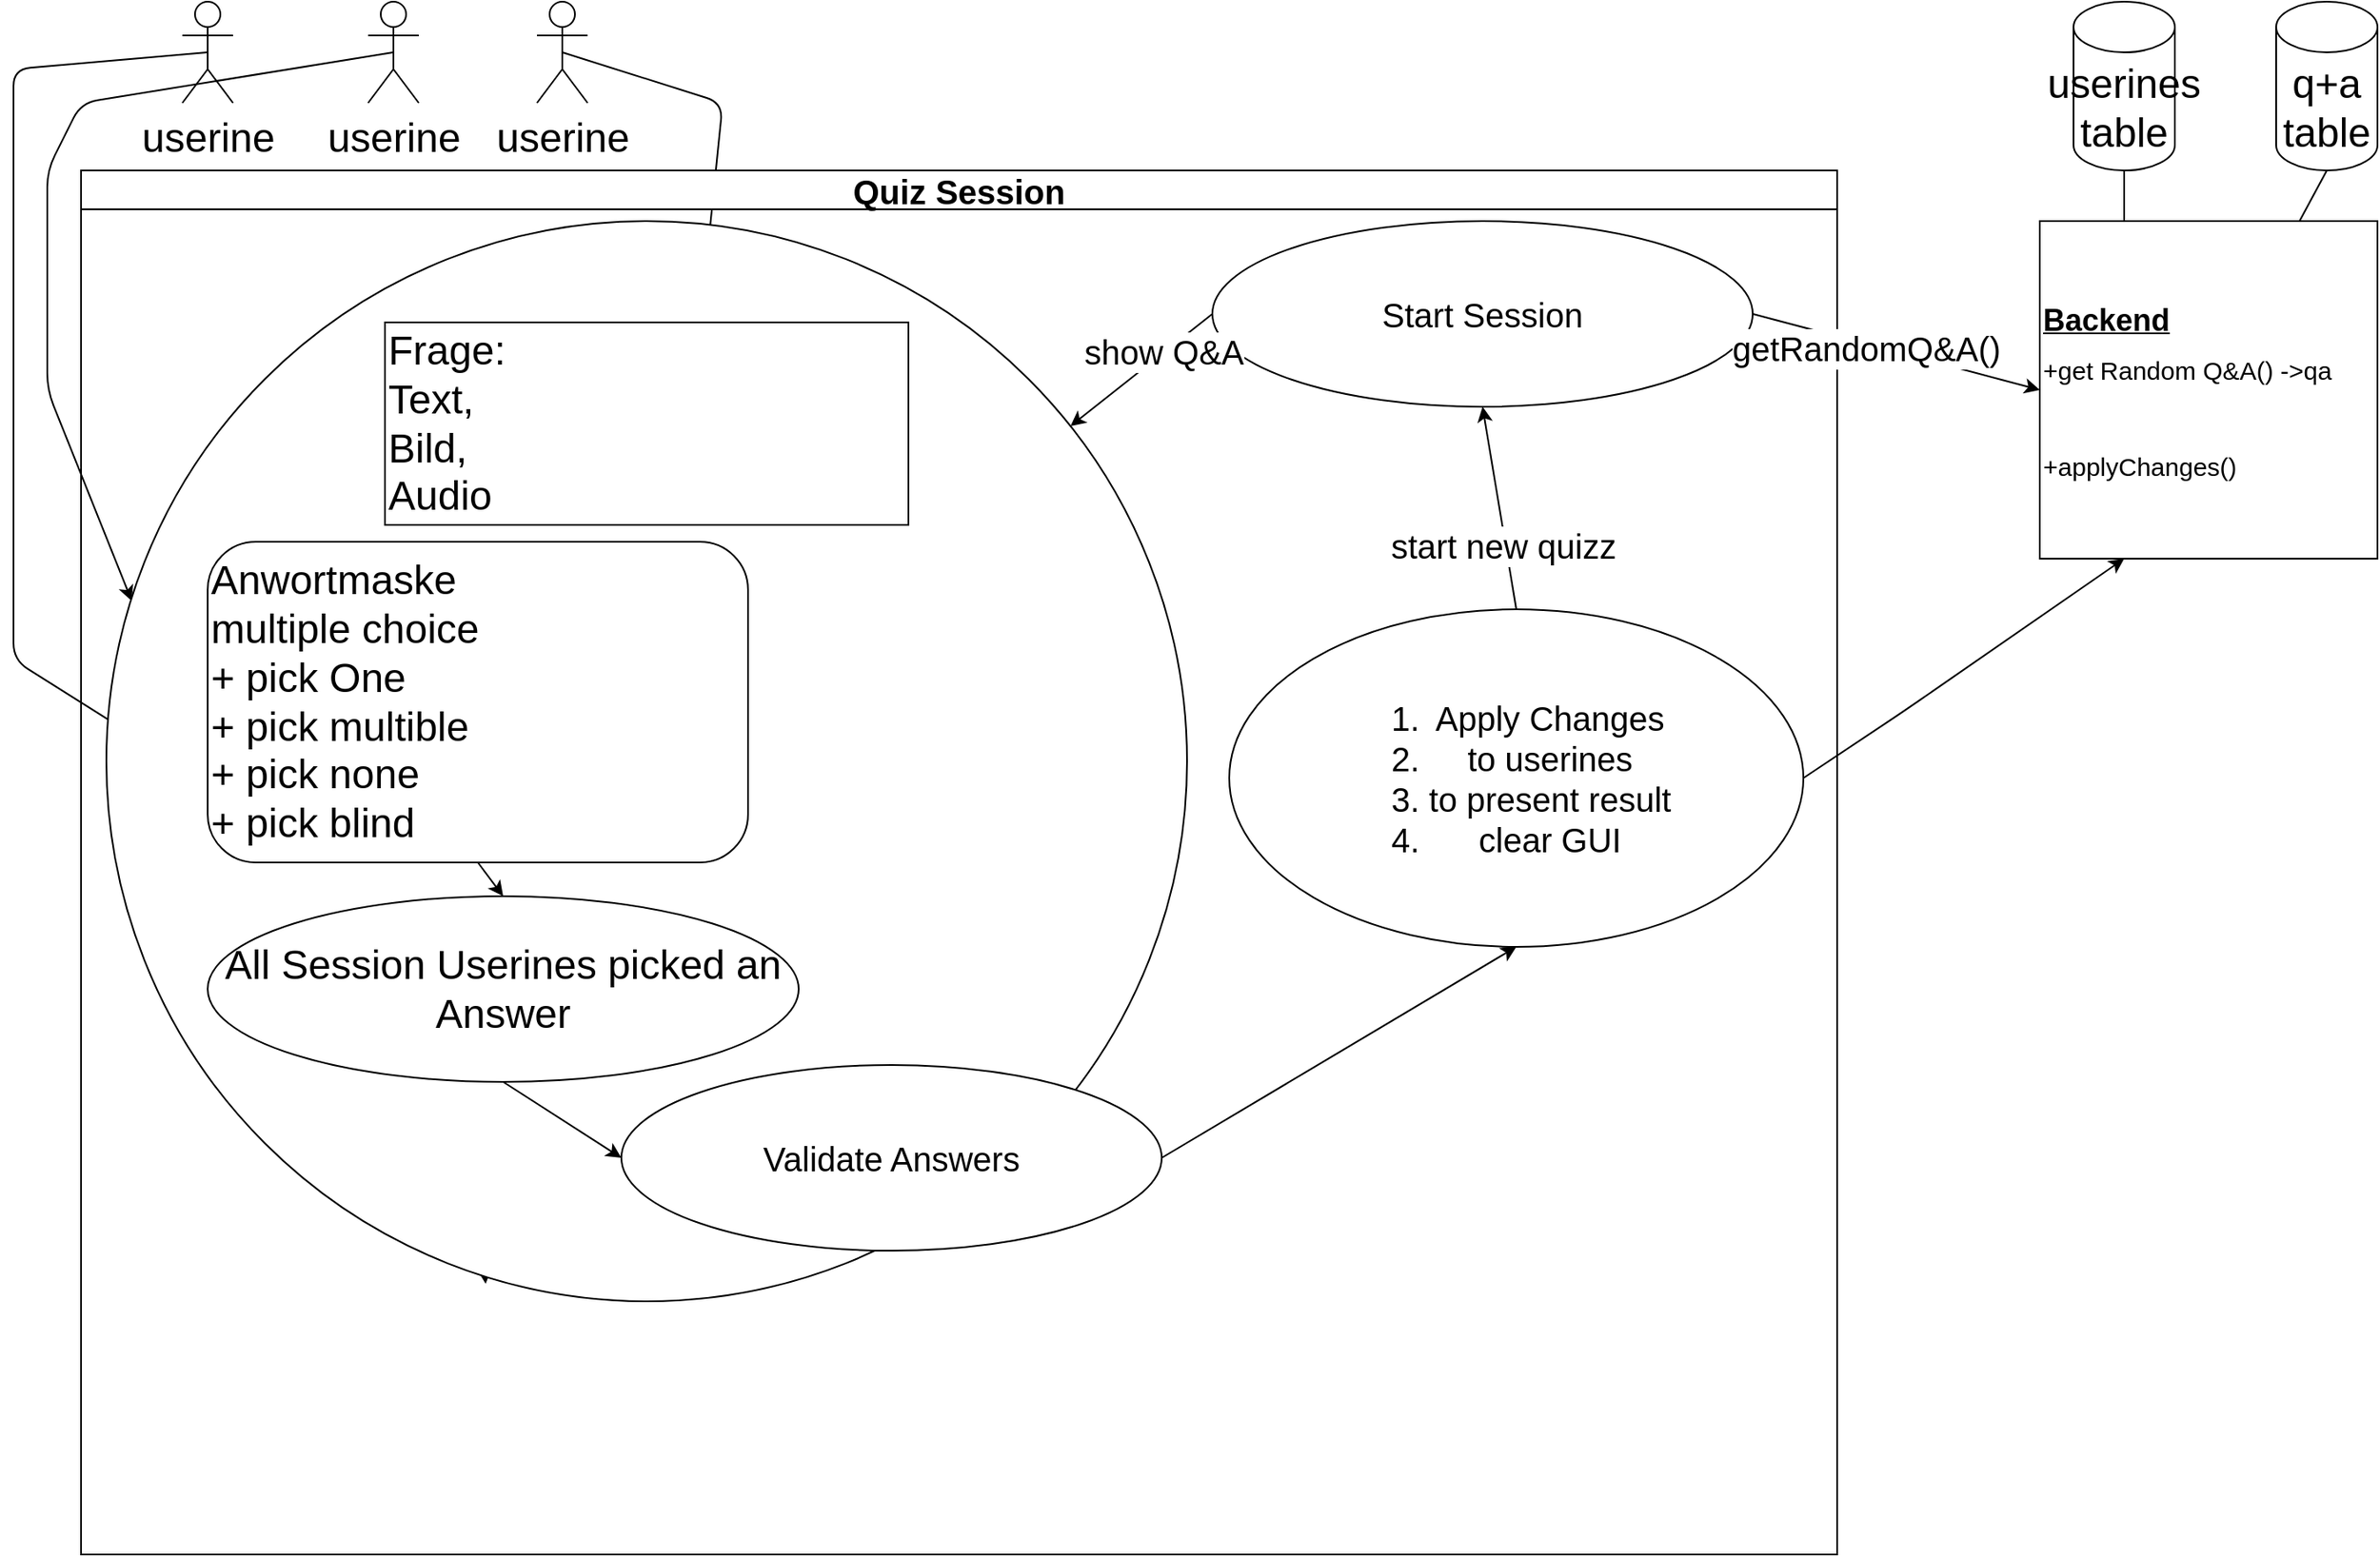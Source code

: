 <mxfile>
    <diagram id="uNC0XxtM1fcTX4ZFAUFy" name="Page-1">
        <mxGraphModel dx="1781" dy="1519" grid="1" gridSize="10" guides="1" tooltips="1" connect="1" arrows="1" fold="1" page="1" pageScale="1" pageWidth="1600" pageHeight="900" math="0" shadow="0">
            <root>
                <mxCell id="0"/>
                <mxCell id="1" parent="0"/>
                <mxCell id="42" style="edgeStyle=none;html=1;exitX=0.5;exitY=0.5;exitDx=0;exitDy=0;exitPerimeter=0;fontSize=20;entryX=0;entryY=0.75;entryDx=0;entryDy=0;" edge="1" parent="1" source="4" target="41">
                    <mxGeometry relative="1" as="geometry">
                        <mxPoint x="30" y="60" as="targetPoint"/>
                        <Array as="points">
                            <mxPoint x="20" y="60"/>
                            <mxPoint x="20" y="410"/>
                        </Array>
                    </mxGeometry>
                </mxCell>
                <mxCell id="4" value="userine" style="shape=umlActor;verticalLabelPosition=bottom;verticalAlign=top;html=1;outlineConnect=0;fontSize=24;" vertex="1" parent="1">
                    <mxGeometry x="120" y="20" width="30" height="60" as="geometry"/>
                </mxCell>
                <mxCell id="10" style="edgeStyle=none;html=1;exitX=0.5;exitY=0.5;exitDx=0;exitDy=0;exitPerimeter=0;fontSize=24;entryX=0;entryY=0.5;entryDx=0;entryDy=0;" edge="1" parent="1" source="5">
                    <mxGeometry relative="1" as="geometry">
                        <mxPoint x="90" y="375" as="targetPoint"/>
                        <Array as="points">
                            <mxPoint x="60" y="80"/>
                            <mxPoint x="40" y="120"/>
                            <mxPoint x="40" y="250"/>
                        </Array>
                    </mxGeometry>
                </mxCell>
                <mxCell id="5" value="userine" style="shape=umlActor;verticalLabelPosition=bottom;verticalAlign=top;html=1;outlineConnect=0;fontSize=24;" vertex="1" parent="1">
                    <mxGeometry x="230" y="20" width="30" height="60" as="geometry"/>
                </mxCell>
                <mxCell id="12" style="edgeStyle=none;html=1;exitX=0.5;exitY=0.5;exitDx=0;exitDy=0;exitPerimeter=0;entryX=1;entryY=0.5;entryDx=0;entryDy=0;fontSize=24;" edge="1" parent="1" source="6">
                    <mxGeometry relative="1" as="geometry">
                        <mxPoint x="410" y="375" as="targetPoint"/>
                        <Array as="points">
                            <mxPoint x="440" y="80"/>
                        </Array>
                    </mxGeometry>
                </mxCell>
                <mxCell id="6" value="userine" style="shape=umlActor;verticalLabelPosition=bottom;verticalAlign=top;html=1;outlineConnect=0;fontSize=24;" vertex="1" parent="1">
                    <mxGeometry x="330" y="20" width="30" height="60" as="geometry"/>
                </mxCell>
                <mxCell id="14" value="" style="endArrow=classic;html=1;fontSize=24;exitX=0.5;exitY=1;exitDx=0;exitDy=0;entryX=0.5;entryY=0;entryDx=0;entryDy=0;" edge="1" parent="1">
                    <mxGeometry width="50" height="50" relative="1" as="geometry">
                        <mxPoint x="250" y="470" as="sourcePoint"/>
                        <mxPoint x="295" y="570" as="targetPoint"/>
                    </mxGeometry>
                </mxCell>
                <mxCell id="17" value="q+a table" style="shape=cylinder3;whiteSpace=wrap;html=1;boundedLbl=1;backgroundOutline=1;size=15;fontSize=24;" vertex="1" parent="1">
                    <mxGeometry x="1360" y="20" width="60" height="100" as="geometry"/>
                </mxCell>
                <mxCell id="19" value="&lt;font style=&quot;&quot;&gt;&lt;font style=&quot;font-size: 18px;&quot;&gt;&lt;b&gt;&lt;u&gt;Backend&lt;/u&gt;&lt;/b&gt;&lt;/font&gt;&lt;br style=&quot;&quot;&gt;&lt;span style=&quot;font-size: 15px;&quot;&gt;+get Random Q&amp;amp;A() -&amp;gt;qa&lt;/span&gt;&lt;br&gt;&lt;br&gt;&lt;span style=&quot;font-size: 15px;&quot;&gt;+applyChanges()&lt;/span&gt;&lt;br&gt;&lt;/font&gt;" style="whiteSpace=wrap;html=1;aspect=fixed;fontSize=24;align=left;" vertex="1" parent="1">
                    <mxGeometry x="1220" y="150" width="200" height="200" as="geometry"/>
                </mxCell>
                <mxCell id="23" value="Quiz Session" style="swimlane;whiteSpace=wrap;html=1;fontSize=20;" vertex="1" parent="1">
                    <mxGeometry x="60" y="120" width="1040" height="820" as="geometry"/>
                </mxCell>
                <mxCell id="26" value="Start Session" style="ellipse;whiteSpace=wrap;html=1;fontSize=20;" vertex="1" parent="23">
                    <mxGeometry x="670" y="30" width="320" height="110" as="geometry"/>
                </mxCell>
                <mxCell id="33" style="edgeStyle=none;html=1;exitX=0.5;exitY=0;exitDx=0;exitDy=0;entryX=0.5;entryY=1;entryDx=0;entryDy=0;fontSize=20;" edge="1" parent="23" source="31" target="26">
                    <mxGeometry relative="1" as="geometry"/>
                </mxCell>
                <mxCell id="34" value="start new quizz" style="edgeLabel;html=1;align=center;verticalAlign=middle;resizable=0;points=[];fontSize=20;" vertex="1" connectable="0" parent="33">
                    <mxGeometry x="-0.351" y="2" relative="1" as="geometry">
                        <mxPoint as="offset"/>
                    </mxGeometry>
                </mxCell>
                <mxCell id="31" value="&lt;ol&gt;&lt;li&gt;Apply Changes&lt;/li&gt;&lt;li&gt;to userines&lt;/li&gt;&lt;li&gt;to present result&lt;/li&gt;&lt;li&gt;clear GUI&lt;/li&gt;&lt;/ol&gt;" style="ellipse;whiteSpace=wrap;html=1;fontSize=20;align=center;" vertex="1" parent="23">
                    <mxGeometry x="680" y="260" width="340" height="200" as="geometry"/>
                </mxCell>
                <mxCell id="25" style="edgeStyle=none;html=1;exitX=0.5;exitY=1;exitDx=0;exitDy=0;entryX=0.53;entryY=-0.003;entryDx=0;entryDy=0;entryPerimeter=0;fontSize=20;" edge="1" parent="23">
                    <mxGeometry relative="1" as="geometry">
                        <mxPoint x="235" y="600" as="sourcePoint"/>
                        <mxPoint x="239.6" y="659.67" as="targetPoint"/>
                    </mxGeometry>
                </mxCell>
                <mxCell id="39" value="" style="ellipse;whiteSpace=wrap;html=1;aspect=fixed;fontSize=20;" vertex="1" parent="23">
                    <mxGeometry x="15" y="30" width="640" height="640" as="geometry"/>
                </mxCell>
                <mxCell id="40" value="&lt;font style=&quot;font-size: 24px;&quot;&gt;Frage:&lt;br&gt;Text, &lt;br&gt;Bild, &lt;br&gt;&lt;/font&gt;&lt;div style=&quot;font-size: 24px;&quot;&gt;&lt;span style=&quot;background-color: initial;&quot;&gt;&lt;font style=&quot;font-size: 24px;&quot;&gt;Audio&amp;nbsp;&lt;/font&gt;&lt;/span&gt;&lt;/div&gt;" style="rounded=0;whiteSpace=wrap;html=1;align=left;" vertex="1" parent="23">
                    <mxGeometry x="180" y="90" width="310" height="120" as="geometry"/>
                </mxCell>
                <mxCell id="45" style="edgeStyle=none;html=1;exitX=0.5;exitY=1;exitDx=0;exitDy=0;entryX=0.5;entryY=0;entryDx=0;entryDy=0;fontSize=20;" edge="1" parent="23" source="41" target="43">
                    <mxGeometry relative="1" as="geometry"/>
                </mxCell>
                <mxCell id="41" value="&lt;font style=&quot;font-size: 24px;&quot;&gt;Anwortmaske&lt;br&gt;multiple choice&lt;br&gt;+ pick One&lt;br&gt;+ pick multible&lt;br&gt;+ pick none&lt;br&gt;+ pick blind&lt;/font&gt;" style="rounded=1;whiteSpace=wrap;html=1;align=left;" vertex="1" parent="23">
                    <mxGeometry x="75" y="220" width="320" height="190" as="geometry"/>
                </mxCell>
                <mxCell id="47" style="edgeStyle=none;html=1;exitX=1;exitY=0.5;exitDx=0;exitDy=0;entryX=0.5;entryY=1;entryDx=0;entryDy=0;fontSize=20;" edge="1" parent="23" source="44" target="31">
                    <mxGeometry relative="1" as="geometry"/>
                </mxCell>
                <mxCell id="44" value="Validate Answers" style="ellipse;whiteSpace=wrap;html=1;fontSize=20;" vertex="1" parent="23">
                    <mxGeometry x="320" y="530" width="320" height="110" as="geometry"/>
                </mxCell>
                <mxCell id="46" style="edgeStyle=none;html=1;exitX=0.5;exitY=1;exitDx=0;exitDy=0;entryX=0;entryY=0.5;entryDx=0;entryDy=0;fontSize=20;" edge="1" parent="23" source="43" target="44">
                    <mxGeometry relative="1" as="geometry"/>
                </mxCell>
                <mxCell id="43" value="All Session Userines picked an Answer" style="ellipse;whiteSpace=wrap;html=1;fontSize=24;" vertex="1" parent="23">
                    <mxGeometry x="75" y="430" width="350" height="110" as="geometry"/>
                </mxCell>
                <mxCell id="29" style="edgeStyle=none;html=1;exitX=0;exitY=0.5;exitDx=0;exitDy=0;fontSize=20;" edge="1" parent="23" source="26" target="39">
                    <mxGeometry relative="1" as="geometry">
                        <mxPoint x="380" y="180" as="targetPoint"/>
                    </mxGeometry>
                </mxCell>
                <mxCell id="30" value="show Q&amp;amp;A" style="edgeLabel;html=1;align=center;verticalAlign=middle;resizable=0;points=[];fontSize=20;" vertex="1" connectable="0" parent="29">
                    <mxGeometry x="-0.312" y="-1" relative="1" as="geometry">
                        <mxPoint as="offset"/>
                    </mxGeometry>
                </mxCell>
                <mxCell id="27" style="edgeStyle=none;html=1;exitX=1;exitY=0.5;exitDx=0;exitDy=0;entryX=0;entryY=0.5;entryDx=0;entryDy=0;fontSize=20;" edge="1" parent="1" source="26" target="19">
                    <mxGeometry relative="1" as="geometry"/>
                </mxCell>
                <mxCell id="28" value="getRandomQ&amp;amp;A()" style="edgeLabel;html=1;align=center;verticalAlign=middle;resizable=0;points=[];fontSize=20;" vertex="1" connectable="0" parent="27">
                    <mxGeometry x="-0.208" y="-2" relative="1" as="geometry">
                        <mxPoint as="offset"/>
                    </mxGeometry>
                </mxCell>
                <mxCell id="48" style="edgeStyle=none;html=1;exitX=1;exitY=0.5;exitDx=0;exitDy=0;entryX=0.25;entryY=1;entryDx=0;entryDy=0;fontSize=20;" edge="1" parent="1" source="31" target="19">
                    <mxGeometry relative="1" as="geometry">
                        <Array as="points">
                            <mxPoint x="1140" y="440"/>
                        </Array>
                    </mxGeometry>
                </mxCell>
                <mxCell id="49" value="userines table" style="shape=cylinder3;whiteSpace=wrap;html=1;boundedLbl=1;backgroundOutline=1;size=15;fontSize=24;" vertex="1" parent="1">
                    <mxGeometry x="1240" y="20" width="60" height="100" as="geometry"/>
                </mxCell>
                <mxCell id="51" value="" style="endArrow=none;html=1;fontSize=20;entryX=0.5;entryY=1;entryDx=0;entryDy=0;entryPerimeter=0;exitX=0.25;exitY=0;exitDx=0;exitDy=0;" edge="1" parent="1" source="19" target="49">
                    <mxGeometry width="50" height="50" relative="1" as="geometry">
                        <mxPoint x="1210" y="520" as="sourcePoint"/>
                        <mxPoint x="1260" y="470" as="targetPoint"/>
                    </mxGeometry>
                </mxCell>
                <mxCell id="52" value="" style="endArrow=none;html=1;fontSize=20;entryX=0.5;entryY=1;entryDx=0;entryDy=0;entryPerimeter=0;" edge="1" parent="1" source="19" target="17">
                    <mxGeometry width="50" height="50" relative="1" as="geometry">
                        <mxPoint x="1320" y="560" as="sourcePoint"/>
                        <mxPoint x="1370" y="510" as="targetPoint"/>
                    </mxGeometry>
                </mxCell>
            </root>
        </mxGraphModel>
    </diagram>
</mxfile>